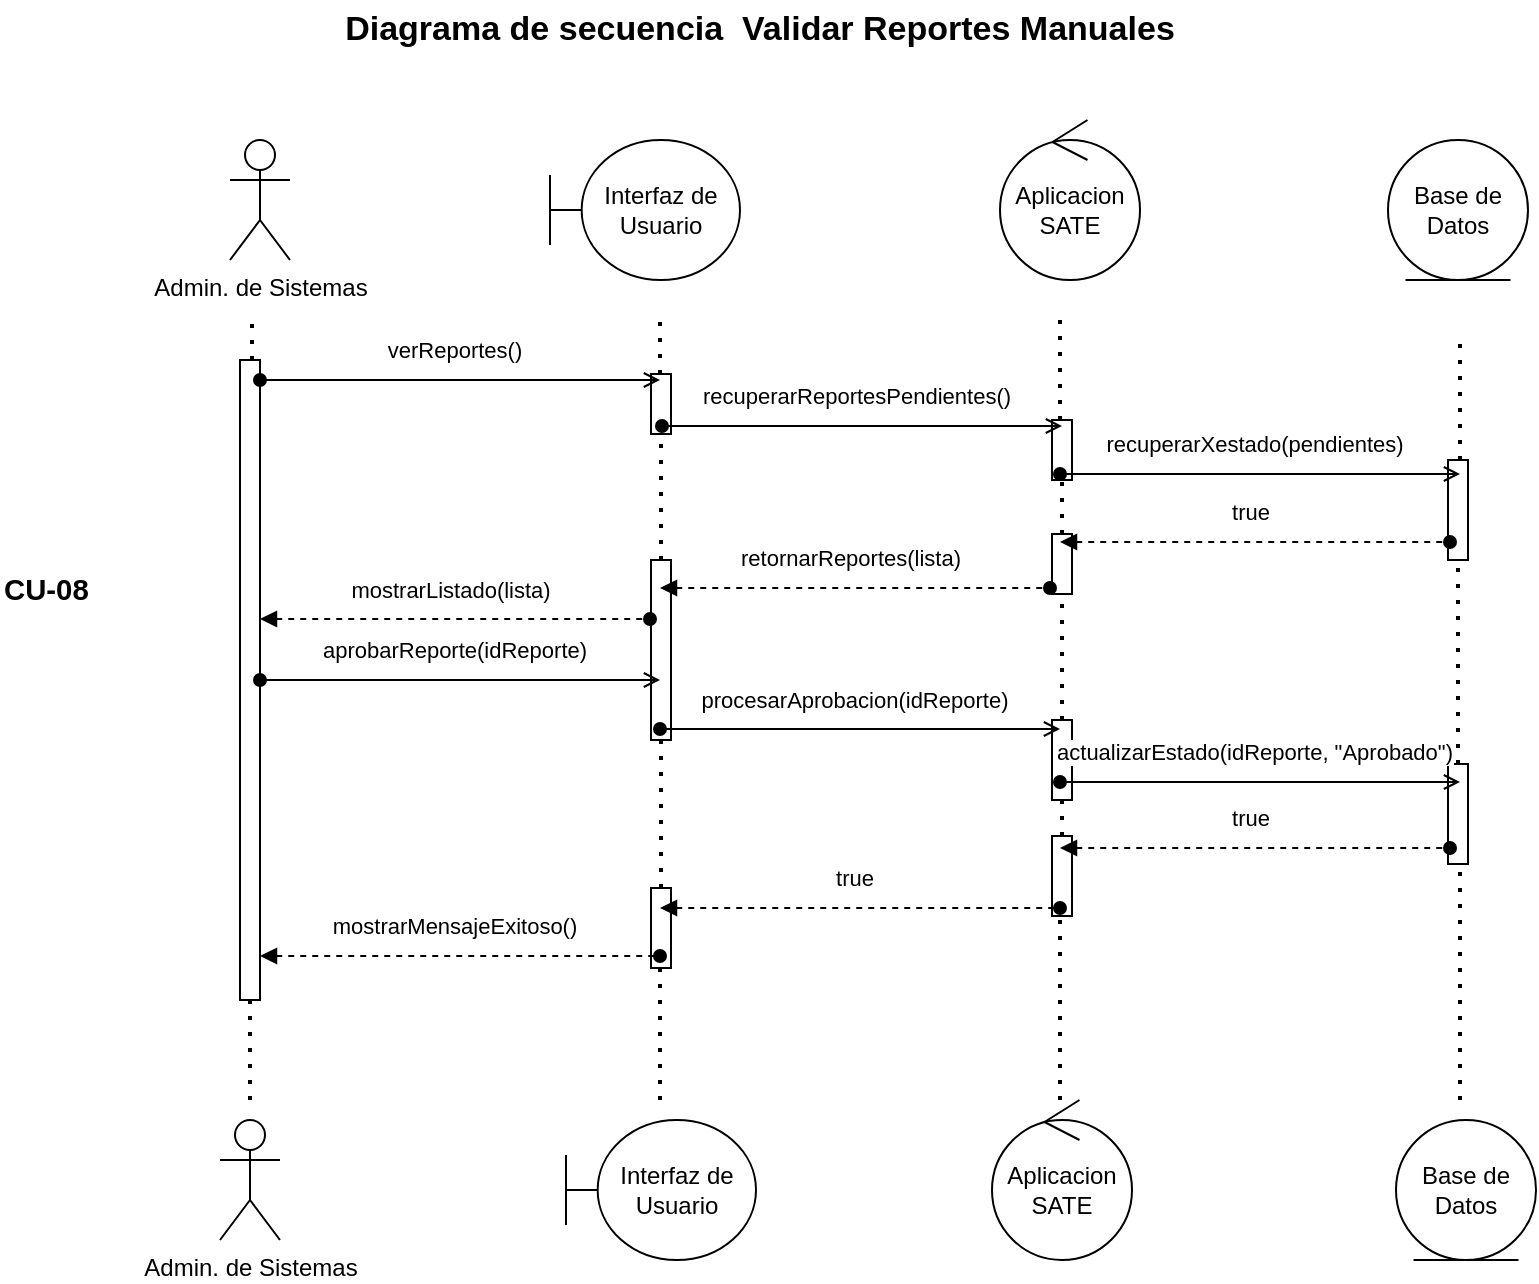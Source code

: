<mxfile version="28.0.6">
  <diagram name="Page-1" id="2YBvvXClWsGukQMizWep">
    <mxGraphModel dx="1426" dy="841" grid="1" gridSize="10" guides="1" tooltips="1" connect="1" arrows="1" fold="1" page="1" pageScale="1" pageWidth="850" pageHeight="1100" math="0" shadow="0">
      <root>
        <mxCell id="0" />
        <mxCell id="1" parent="0" />
        <mxCell id="ZrNpumm7P5dVSFJ-U0I6-4" value="" style="html=1;points=[[0,0,0,0,5],[0,1,0,0,-5],[1,0,0,0,5],[1,1,0,0,-5]];perimeter=orthogonalPerimeter;outlineConnect=0;targetShapes=umlLifeline;portConstraint=eastwest;newEdgeStyle={&quot;curved&quot;:0,&quot;rounded&quot;:0};" vertex="1" parent="1">
          <mxGeometry x="365.5" y="310" width="10" height="90" as="geometry" />
        </mxCell>
        <mxCell id="ZrNpumm7P5dVSFJ-U0I6-30" value="" style="html=1;points=[[0,0,0,0,5],[0,1,0,0,-5],[1,0,0,0,5],[1,1,0,0,-5]];perimeter=orthogonalPerimeter;outlineConnect=0;targetShapes=umlLifeline;portConstraint=eastwest;newEdgeStyle={&quot;curved&quot;:0,&quot;rounded&quot;:0};" vertex="1" parent="1">
          <mxGeometry x="365.5" y="474" width="10" height="40" as="geometry" />
        </mxCell>
        <mxCell id="ZrNpumm7P5dVSFJ-U0I6-28" value="" style="html=1;points=[[0,0,0,0,5],[0,1,0,0,-5],[1,0,0,0,5],[1,1,0,0,-5]];perimeter=orthogonalPerimeter;outlineConnect=0;targetShapes=umlLifeline;portConstraint=eastwest;newEdgeStyle={&quot;curved&quot;:0,&quot;rounded&quot;:0};" vertex="1" parent="1">
          <mxGeometry x="566" y="448" width="10" height="40" as="geometry" />
        </mxCell>
        <mxCell id="ZrNpumm7P5dVSFJ-U0I6-26" value="" style="html=1;points=[[0,0,0,0,5],[0,1,0,0,-5],[1,0,0,0,5],[1,1,0,0,-5]];perimeter=orthogonalPerimeter;outlineConnect=0;targetShapes=umlLifeline;portConstraint=eastwest;newEdgeStyle={&quot;curved&quot;:0,&quot;rounded&quot;:0};" vertex="1" parent="1">
          <mxGeometry x="566" y="390" width="10" height="40" as="geometry" />
        </mxCell>
        <mxCell id="ZrNpumm7P5dVSFJ-U0I6-24" value="" style="html=1;points=[[0,0,0,0,5],[0,1,0,0,-5],[1,0,0,0,5],[1,1,0,0,-5]];perimeter=orthogonalPerimeter;outlineConnect=0;targetShapes=umlLifeline;portConstraint=eastwest;newEdgeStyle={&quot;curved&quot;:0,&quot;rounded&quot;:0};" vertex="1" parent="1">
          <mxGeometry x="566" y="297" width="10" height="30" as="geometry" />
        </mxCell>
        <mxCell id="ZrNpumm7P5dVSFJ-U0I6-22" value="" style="html=1;points=[[0,0,0,0,5],[0,1,0,0,-5],[1,0,0,0,5],[1,1,0,0,-5]];perimeter=orthogonalPerimeter;outlineConnect=0;targetShapes=umlLifeline;portConstraint=eastwest;newEdgeStyle={&quot;curved&quot;:0,&quot;rounded&quot;:0};" vertex="1" parent="1">
          <mxGeometry x="764" y="412" width="10" height="50" as="geometry" />
        </mxCell>
        <mxCell id="ZrNpumm7P5dVSFJ-U0I6-20" value="" style="html=1;points=[[0,0,0,0,5],[0,1,0,0,-5],[1,0,0,0,5],[1,1,0,0,-5]];perimeter=orthogonalPerimeter;outlineConnect=0;targetShapes=umlLifeline;portConstraint=eastwest;newEdgeStyle={&quot;curved&quot;:0,&quot;rounded&quot;:0};" vertex="1" parent="1">
          <mxGeometry x="764" y="260" width="10" height="50" as="geometry" />
        </mxCell>
        <mxCell id="ABZ5sj9WDaekH95xxPdQ-2" value="Admin. de Sistemas" style="shape=umlActor;verticalLabelPosition=bottom;verticalAlign=top;html=1;" parent="1" vertex="1">
          <mxGeometry x="155" y="100" width="30" height="60" as="geometry" />
        </mxCell>
        <mxCell id="ABZ5sj9WDaekH95xxPdQ-3" value="Interfaz de&lt;div&gt;Usuario&lt;/div&gt;" style="shape=umlBoundary;whiteSpace=wrap;html=1;" parent="1" vertex="1">
          <mxGeometry x="315" y="100" width="95" height="70" as="geometry" />
        </mxCell>
        <mxCell id="ABZ5sj9WDaekH95xxPdQ-4" value="Aplicacion&lt;div&gt;SATE&lt;/div&gt;" style="ellipse;shape=umlControl;whiteSpace=wrap;html=1;" parent="1" vertex="1">
          <mxGeometry x="540" y="90" width="70" height="80" as="geometry" />
        </mxCell>
        <mxCell id="ABZ5sj9WDaekH95xxPdQ-5" value="Base de Datos" style="ellipse;shape=umlEntity;whiteSpace=wrap;html=1;" parent="1" vertex="1">
          <mxGeometry x="734" y="100" width="70" height="70" as="geometry" />
        </mxCell>
        <mxCell id="ABZ5sj9WDaekH95xxPdQ-19" value="" style="endArrow=none;dashed=1;html=1;dashPattern=1 3;strokeWidth=2;rounded=0;" parent="1" edge="1" source="ZrNpumm7P5dVSFJ-U0I6-13">
          <mxGeometry width="50" height="50" relative="1" as="geometry">
            <mxPoint x="166" y="500" as="sourcePoint" />
            <mxPoint x="166" y="190" as="targetPoint" />
          </mxGeometry>
        </mxCell>
        <mxCell id="ABZ5sj9WDaekH95xxPdQ-25" value="" style="endArrow=none;dashed=1;html=1;dashPattern=1 3;strokeWidth=2;rounded=0;" parent="1" source="ZrNpumm7P5dVSFJ-U0I6-12" edge="1">
          <mxGeometry width="50" height="50" relative="1" as="geometry">
            <mxPoint x="370" y="500" as="sourcePoint" />
            <mxPoint x="370" y="190" as="targetPoint" />
          </mxGeometry>
        </mxCell>
        <mxCell id="ABZ5sj9WDaekH95xxPdQ-28" value="" style="endArrow=none;dashed=1;html=1;dashPattern=1 3;strokeWidth=2;rounded=0;" parent="1" edge="1" source="ZrNpumm7P5dVSFJ-U0I6-18">
          <mxGeometry width="50" height="50" relative="1" as="geometry">
            <mxPoint x="570" y="500" as="sourcePoint" />
            <mxPoint x="570" y="190" as="targetPoint" />
          </mxGeometry>
        </mxCell>
        <mxCell id="ABZ5sj9WDaekH95xxPdQ-35" value="" style="endArrow=oval;html=1;rounded=0;align=center;verticalAlign=top;endFill=1;labelBackgroundColor=none;endSize=6;startArrow=block;startFill=1;dashed=1;" parent="1" edge="1">
          <mxGeometry relative="1" as="geometry">
            <mxPoint x="170" y="508" as="sourcePoint" />
            <mxPoint x="370" y="508" as="targetPoint" />
          </mxGeometry>
        </mxCell>
        <mxCell id="ABZ5sj9WDaekH95xxPdQ-36" value="mostrarMensajeExitoso()" style="edgeLabel;html=1;align=center;verticalAlign=middle;resizable=0;points=[];" parent="ABZ5sj9WDaekH95xxPdQ-35" vertex="1" connectable="0">
          <mxGeometry x="-0.03" y="-2" relative="1" as="geometry">
            <mxPoint y="-17" as="offset" />
          </mxGeometry>
        </mxCell>
        <mxCell id="ABZ5sj9WDaekH95xxPdQ-45" value="" style="endArrow=none;dashed=1;html=1;dashPattern=1 3;strokeWidth=2;rounded=0;" parent="1" edge="1" source="ZrNpumm7P5dVSFJ-U0I6-20">
          <mxGeometry width="50" height="50" relative="1" as="geometry">
            <mxPoint x="770" y="500" as="sourcePoint" />
            <mxPoint x="770" y="200" as="targetPoint" />
          </mxGeometry>
        </mxCell>
        <mxCell id="ABZ5sj9WDaekH95xxPdQ-86" value="&lt;font face=&quot;Helvetica&quot; style=&quot;color: rgb(0, 0, 0);&quot;&gt;&lt;b&gt;Diagrama de secuencia&amp;nbsp;&lt;/b&gt;&lt;/font&gt;&lt;b&gt;&amp;nbsp;Validar Reportes Manuales&lt;/b&gt;" style="text;html=1;align=center;verticalAlign=middle;whiteSpace=wrap;rounded=0;fontSize=17;labelBackgroundColor=none;" parent="1" vertex="1">
          <mxGeometry x="40" y="30" width="760" height="30" as="geometry" />
        </mxCell>
        <mxCell id="-3YJMCLxWVWfuqVuO418-2" value="&lt;span style=&quot;font-size:11pt;font-family:Calibri,sans-serif;color:#000000;background-color:transparent;font-weight:700;font-style:normal;font-variant:normal;text-decoration:none;vertical-align:baseline;white-space:pre;white-space:pre-wrap;&quot; id=&quot;docs-internal-guid-798fa533-7fff-13b6-7e76-6c3bec179e6d&quot;&gt;CU-08&lt;/span&gt;" style="text;whiteSpace=wrap;html=1;" parent="1" vertex="1">
          <mxGeometry x="40" y="310" width="70" height="40" as="geometry" />
        </mxCell>
        <mxCell id="DB4dcHCmd-6OiOvnecMT-1" value="Admin. de Sistemas" style="shape=umlActor;verticalLabelPosition=bottom;verticalAlign=top;html=1;" parent="1" vertex="1">
          <mxGeometry x="150" y="590" width="30" height="60" as="geometry" />
        </mxCell>
        <mxCell id="DB4dcHCmd-6OiOvnecMT-2" value="Interfaz de&lt;div&gt;Usuario&lt;/div&gt;" style="shape=umlBoundary;whiteSpace=wrap;html=1;" parent="1" vertex="1">
          <mxGeometry x="323" y="590" width="95" height="70" as="geometry" />
        </mxCell>
        <mxCell id="DB4dcHCmd-6OiOvnecMT-3" value="Aplicacion&lt;div&gt;SATE&lt;/div&gt;" style="ellipse;shape=umlControl;whiteSpace=wrap;html=1;" parent="1" vertex="1">
          <mxGeometry x="536" y="580" width="70" height="80" as="geometry" />
        </mxCell>
        <mxCell id="DB4dcHCmd-6OiOvnecMT-4" value="Base de Datos" style="ellipse;shape=umlEntity;whiteSpace=wrap;html=1;" parent="1" vertex="1">
          <mxGeometry x="738" y="590" width="70" height="70" as="geometry" />
        </mxCell>
        <mxCell id="DB4dcHCmd-6OiOvnecMT-30" value="" style="endArrow=oval;html=1;rounded=0;align=center;verticalAlign=top;endFill=1;labelBackgroundColor=none;endSize=6;startArrow=block;startFill=1;dashed=1;" parent="1" edge="1">
          <mxGeometry relative="1" as="geometry">
            <mxPoint x="570" y="301" as="sourcePoint" />
            <mxPoint x="765" y="301" as="targetPoint" />
          </mxGeometry>
        </mxCell>
        <mxCell id="DB4dcHCmd-6OiOvnecMT-31" value="true" style="edgeLabel;html=1;align=center;verticalAlign=middle;resizable=0;points=[];" parent="DB4dcHCmd-6OiOvnecMT-30" vertex="1" connectable="0">
          <mxGeometry x="-0.03" y="-2" relative="1" as="geometry">
            <mxPoint y="-17" as="offset" />
          </mxGeometry>
        </mxCell>
        <mxCell id="DB4dcHCmd-6OiOvnecMT-43" value="" style="endArrow=oval;html=1;rounded=0;align=center;verticalAlign=top;endFill=1;labelBackgroundColor=none;endSize=6;startArrow=block;startFill=1;dashed=1;" parent="1" edge="1">
          <mxGeometry relative="1" as="geometry">
            <mxPoint x="370" y="324" as="sourcePoint" />
            <mxPoint x="565" y="324" as="targetPoint" />
          </mxGeometry>
        </mxCell>
        <mxCell id="DB4dcHCmd-6OiOvnecMT-44" value="retornarReportes(lista)" style="edgeLabel;html=1;align=center;verticalAlign=middle;resizable=0;points=[];" parent="DB4dcHCmd-6OiOvnecMT-43" vertex="1" connectable="0">
          <mxGeometry x="-0.03" y="-2" relative="1" as="geometry">
            <mxPoint y="-17" as="offset" />
          </mxGeometry>
        </mxCell>
        <mxCell id="ZrNpumm7P5dVSFJ-U0I6-2" value="" style="endArrow=open;html=1;rounded=0;align=center;verticalAlign=top;endFill=0;labelBackgroundColor=none;endSize=6;startArrow=oval;startFill=1;" edge="1" parent="1">
          <mxGeometry relative="1" as="geometry">
            <mxPoint x="370" y="394.5" as="sourcePoint" />
            <mxPoint x="570" y="394.5" as="targetPoint" />
          </mxGeometry>
        </mxCell>
        <mxCell id="ZrNpumm7P5dVSFJ-U0I6-3" value="procesarAprobacion(idReporte)" style="edgeLabel;html=1;align=center;verticalAlign=middle;resizable=0;points=[];" vertex="1" connectable="0" parent="ZrNpumm7P5dVSFJ-U0I6-2">
          <mxGeometry x="-0.03" y="-2" relative="1" as="geometry">
            <mxPoint y="-17" as="offset" />
          </mxGeometry>
        </mxCell>
        <mxCell id="ZrNpumm7P5dVSFJ-U0I6-5" value="" style="endArrow=none;dashed=1;html=1;dashPattern=1 3;strokeWidth=2;rounded=0;" edge="1" parent="1" source="ZrNpumm7P5dVSFJ-U0I6-30" target="ZrNpumm7P5dVSFJ-U0I6-4">
          <mxGeometry width="50" height="50" relative="1" as="geometry">
            <mxPoint x="370" y="500" as="sourcePoint" />
            <mxPoint x="370" y="190" as="targetPoint" />
          </mxGeometry>
        </mxCell>
        <mxCell id="ZrNpumm7P5dVSFJ-U0I6-6" value="" style="endArrow=open;html=1;rounded=0;align=center;verticalAlign=top;endFill=0;labelBackgroundColor=none;endSize=6;startArrow=oval;startFill=1;" edge="1" parent="1">
          <mxGeometry relative="1" as="geometry">
            <mxPoint x="570" y="421" as="sourcePoint" />
            <mxPoint x="770" y="421" as="targetPoint" />
          </mxGeometry>
        </mxCell>
        <mxCell id="ZrNpumm7P5dVSFJ-U0I6-7" value="actualizarEstado(idReporte, &quot;Aprobado&quot;)" style="edgeLabel;html=1;align=center;verticalAlign=middle;resizable=0;points=[];" vertex="1" connectable="0" parent="ZrNpumm7P5dVSFJ-U0I6-6">
          <mxGeometry x="-0.03" y="-2" relative="1" as="geometry">
            <mxPoint y="-17" as="offset" />
          </mxGeometry>
        </mxCell>
        <mxCell id="ZrNpumm7P5dVSFJ-U0I6-8" value="" style="endArrow=oval;html=1;rounded=0;align=center;verticalAlign=top;endFill=1;labelBackgroundColor=none;endSize=6;startArrow=block;startFill=1;dashed=1;" edge="1" parent="1">
          <mxGeometry relative="1" as="geometry">
            <mxPoint x="570" y="454" as="sourcePoint" />
            <mxPoint x="765" y="454" as="targetPoint" />
          </mxGeometry>
        </mxCell>
        <mxCell id="ZrNpumm7P5dVSFJ-U0I6-9" value="true" style="edgeLabel;html=1;align=center;verticalAlign=middle;resizable=0;points=[];" vertex="1" connectable="0" parent="ZrNpumm7P5dVSFJ-U0I6-8">
          <mxGeometry x="-0.03" y="-2" relative="1" as="geometry">
            <mxPoint y="-17" as="offset" />
          </mxGeometry>
        </mxCell>
        <mxCell id="ZrNpumm7P5dVSFJ-U0I6-10" value="" style="endArrow=oval;html=1;rounded=0;align=center;verticalAlign=top;endFill=1;labelBackgroundColor=none;endSize=6;startArrow=block;startFill=1;dashed=1;" edge="1" parent="1">
          <mxGeometry relative="1" as="geometry">
            <mxPoint x="370" y="484" as="sourcePoint" />
            <mxPoint x="570" y="484" as="targetPoint" />
          </mxGeometry>
        </mxCell>
        <mxCell id="ZrNpumm7P5dVSFJ-U0I6-11" value="true" style="edgeLabel;html=1;align=center;verticalAlign=middle;resizable=0;points=[];" vertex="1" connectable="0" parent="ZrNpumm7P5dVSFJ-U0I6-10">
          <mxGeometry x="-0.03" y="-2" relative="1" as="geometry">
            <mxPoint y="-17" as="offset" />
          </mxGeometry>
        </mxCell>
        <mxCell id="ZrNpumm7P5dVSFJ-U0I6-14" value="" style="endArrow=none;dashed=1;html=1;dashPattern=1 3;strokeWidth=2;rounded=0;" edge="1" parent="1">
          <mxGeometry width="50" height="50" relative="1" as="geometry">
            <mxPoint x="165" y="580" as="sourcePoint" />
            <mxPoint x="165" y="490" as="targetPoint" />
          </mxGeometry>
        </mxCell>
        <mxCell id="ZrNpumm7P5dVSFJ-U0I6-13" value="" style="html=1;points=[[0,0,0,0,5],[0,1,0,0,-5],[1,0,0,0,5],[1,1,0,0,-5]];perimeter=orthogonalPerimeter;outlineConnect=0;targetShapes=umlLifeline;portConstraint=eastwest;newEdgeStyle={&quot;curved&quot;:0,&quot;rounded&quot;:0};" vertex="1" parent="1">
          <mxGeometry x="160" y="210" width="10" height="320" as="geometry" />
        </mxCell>
        <mxCell id="ZrNpumm7P5dVSFJ-U0I6-17" value="" style="endArrow=none;dashed=1;html=1;dashPattern=1 3;strokeWidth=2;rounded=0;" edge="1" parent="1" source="ZrNpumm7P5dVSFJ-U0I6-4" target="ZrNpumm7P5dVSFJ-U0I6-12">
          <mxGeometry width="50" height="50" relative="1" as="geometry">
            <mxPoint x="370" y="310" as="sourcePoint" />
            <mxPoint x="370" y="190" as="targetPoint" />
          </mxGeometry>
        </mxCell>
        <mxCell id="ZrNpumm7P5dVSFJ-U0I6-12" value="" style="html=1;points=[[0,0,0,0,5],[0,1,0,0,-5],[1,0,0,0,5],[1,1,0,0,-5]];perimeter=orthogonalPerimeter;outlineConnect=0;targetShapes=umlLifeline;portConstraint=eastwest;newEdgeStyle={&quot;curved&quot;:0,&quot;rounded&quot;:0};" vertex="1" parent="1">
          <mxGeometry x="365.5" y="217" width="10" height="30" as="geometry" />
        </mxCell>
        <mxCell id="ABZ5sj9WDaekH95xxPdQ-17" value="" style="endArrow=open;html=1;rounded=0;align=center;verticalAlign=top;endFill=0;labelBackgroundColor=none;endSize=6;startArrow=oval;startFill=1;" parent="1" edge="1">
          <mxGeometry relative="1" as="geometry">
            <mxPoint x="170" y="220" as="sourcePoint" />
            <mxPoint x="370" y="220" as="targetPoint" />
          </mxGeometry>
        </mxCell>
        <mxCell id="ABZ5sj9WDaekH95xxPdQ-24" value="verReportes()" style="edgeLabel;html=1;align=center;verticalAlign=middle;resizable=0;points=[];" parent="ABZ5sj9WDaekH95xxPdQ-17" vertex="1" connectable="0">
          <mxGeometry x="-0.03" y="-2" relative="1" as="geometry">
            <mxPoint y="-17" as="offset" />
          </mxGeometry>
        </mxCell>
        <mxCell id="ZrNpumm7P5dVSFJ-U0I6-19" value="" style="endArrow=none;dashed=1;html=1;dashPattern=1 3;strokeWidth=2;rounded=0;" edge="1" parent="1" source="ZrNpumm7P5dVSFJ-U0I6-24" target="ZrNpumm7P5dVSFJ-U0I6-18">
          <mxGeometry width="50" height="50" relative="1" as="geometry">
            <mxPoint x="570" y="500" as="sourcePoint" />
            <mxPoint x="570" y="190" as="targetPoint" />
          </mxGeometry>
        </mxCell>
        <mxCell id="ZrNpumm7P5dVSFJ-U0I6-18" value="" style="html=1;points=[[0,0,0,0,5],[0,1,0,0,-5],[1,0,0,0,5],[1,1,0,0,-5]];perimeter=orthogonalPerimeter;outlineConnect=0;targetShapes=umlLifeline;portConstraint=eastwest;newEdgeStyle={&quot;curved&quot;:0,&quot;rounded&quot;:0};" vertex="1" parent="1">
          <mxGeometry x="566" y="240" width="10" height="30" as="geometry" />
        </mxCell>
        <mxCell id="DB4dcHCmd-6OiOvnecMT-32" value="" style="endArrow=open;html=1;rounded=0;align=center;verticalAlign=top;endFill=0;labelBackgroundColor=none;endSize=6;startArrow=oval;startFill=1;" parent="1" edge="1">
          <mxGeometry relative="1" as="geometry">
            <mxPoint x="570" y="267" as="sourcePoint" />
            <mxPoint x="770" y="267" as="targetPoint" />
          </mxGeometry>
        </mxCell>
        <mxCell id="DB4dcHCmd-6OiOvnecMT-33" value="recuperarXestado(pendientes)" style="edgeLabel;html=1;align=center;verticalAlign=middle;resizable=0;points=[];" parent="DB4dcHCmd-6OiOvnecMT-32" vertex="1" connectable="0">
          <mxGeometry x="-0.03" y="-2" relative="1" as="geometry">
            <mxPoint y="-17" as="offset" />
          </mxGeometry>
        </mxCell>
        <mxCell id="DB4dcHCmd-6OiOvnecMT-41" value="" style="endArrow=open;html=1;rounded=0;align=center;verticalAlign=top;endFill=0;labelBackgroundColor=none;endSize=6;startArrow=oval;startFill=1;" parent="1" edge="1">
          <mxGeometry relative="1" as="geometry">
            <mxPoint x="371" y="243" as="sourcePoint" />
            <mxPoint x="571" y="243" as="targetPoint" />
          </mxGeometry>
        </mxCell>
        <mxCell id="DB4dcHCmd-6OiOvnecMT-42" value="recuperarReportesPendientes()" style="edgeLabel;html=1;align=center;verticalAlign=middle;resizable=0;points=[];" parent="DB4dcHCmd-6OiOvnecMT-41" vertex="1" connectable="0">
          <mxGeometry x="-0.03" y="-2" relative="1" as="geometry">
            <mxPoint y="-17" as="offset" />
          </mxGeometry>
        </mxCell>
        <mxCell id="ZrNpumm7P5dVSFJ-U0I6-21" value="" style="endArrow=none;dashed=1;html=1;dashPattern=1 3;strokeWidth=2;rounded=0;" edge="1" parent="1" source="ZrNpumm7P5dVSFJ-U0I6-22" target="ZrNpumm7P5dVSFJ-U0I6-20">
          <mxGeometry width="50" height="50" relative="1" as="geometry">
            <mxPoint x="770" y="500" as="sourcePoint" />
            <mxPoint x="770" y="200" as="targetPoint" />
          </mxGeometry>
        </mxCell>
        <mxCell id="ZrNpumm7P5dVSFJ-U0I6-23" value="" style="endArrow=none;dashed=1;html=1;dashPattern=1 3;strokeWidth=2;rounded=0;" edge="1" parent="1" target="ZrNpumm7P5dVSFJ-U0I6-22">
          <mxGeometry width="50" height="50" relative="1" as="geometry">
            <mxPoint x="770" y="580" as="sourcePoint" />
            <mxPoint x="770" y="310" as="targetPoint" />
          </mxGeometry>
        </mxCell>
        <mxCell id="ZrNpumm7P5dVSFJ-U0I6-25" value="" style="endArrow=none;dashed=1;html=1;dashPattern=1 3;strokeWidth=2;rounded=0;" edge="1" parent="1" source="ZrNpumm7P5dVSFJ-U0I6-26" target="ZrNpumm7P5dVSFJ-U0I6-24">
          <mxGeometry width="50" height="50" relative="1" as="geometry">
            <mxPoint x="570" y="500" as="sourcePoint" />
            <mxPoint x="570" y="270" as="targetPoint" />
          </mxGeometry>
        </mxCell>
        <mxCell id="ZrNpumm7P5dVSFJ-U0I6-27" value="" style="endArrow=none;dashed=1;html=1;dashPattern=1 3;strokeWidth=2;rounded=0;" edge="1" parent="1" source="ZrNpumm7P5dVSFJ-U0I6-28" target="ZrNpumm7P5dVSFJ-U0I6-26">
          <mxGeometry width="50" height="50" relative="1" as="geometry">
            <mxPoint x="570" y="500" as="sourcePoint" />
            <mxPoint x="570" y="327" as="targetPoint" />
          </mxGeometry>
        </mxCell>
        <mxCell id="ZrNpumm7P5dVSFJ-U0I6-29" value="" style="endArrow=none;dashed=1;html=1;dashPattern=1 3;strokeWidth=2;rounded=0;" edge="1" parent="1" target="ZrNpumm7P5dVSFJ-U0I6-28">
          <mxGeometry width="50" height="50" relative="1" as="geometry">
            <mxPoint x="570" y="580" as="sourcePoint" />
            <mxPoint x="570" y="400" as="targetPoint" />
          </mxGeometry>
        </mxCell>
        <mxCell id="ZrNpumm7P5dVSFJ-U0I6-32" value="" style="endArrow=none;dashed=1;html=1;dashPattern=1 3;strokeWidth=2;rounded=0;" edge="1" parent="1" target="ZrNpumm7P5dVSFJ-U0I6-30">
          <mxGeometry width="50" height="50" relative="1" as="geometry">
            <mxPoint x="370" y="580" as="sourcePoint" />
            <mxPoint x="370" y="370" as="targetPoint" />
          </mxGeometry>
        </mxCell>
        <mxCell id="ZrNpumm7P5dVSFJ-U0I6-33" value="" style="endArrow=oval;html=1;rounded=0;align=center;verticalAlign=top;endFill=1;labelBackgroundColor=none;endSize=6;startArrow=block;startFill=1;dashed=1;" edge="1" parent="1">
          <mxGeometry relative="1" as="geometry">
            <mxPoint x="170" y="339.5" as="sourcePoint" />
            <mxPoint x="365" y="339.5" as="targetPoint" />
          </mxGeometry>
        </mxCell>
        <mxCell id="ZrNpumm7P5dVSFJ-U0I6-34" value="mostrarListado(lista)" style="edgeLabel;html=1;align=center;verticalAlign=middle;resizable=0;points=[];" vertex="1" connectable="0" parent="ZrNpumm7P5dVSFJ-U0I6-33">
          <mxGeometry x="-0.03" y="-2" relative="1" as="geometry">
            <mxPoint y="-17" as="offset" />
          </mxGeometry>
        </mxCell>
        <mxCell id="ZrNpumm7P5dVSFJ-U0I6-35" value="" style="endArrow=open;html=1;rounded=0;align=center;verticalAlign=top;endFill=0;labelBackgroundColor=none;endSize=6;startArrow=oval;startFill=1;" edge="1" parent="1">
          <mxGeometry relative="1" as="geometry">
            <mxPoint x="170" y="370" as="sourcePoint" />
            <mxPoint x="370" y="370" as="targetPoint" />
          </mxGeometry>
        </mxCell>
        <mxCell id="ZrNpumm7P5dVSFJ-U0I6-36" value="aprobarReporte(idReporte)" style="edgeLabel;html=1;align=center;verticalAlign=middle;resizable=0;points=[];" vertex="1" connectable="0" parent="ZrNpumm7P5dVSFJ-U0I6-35">
          <mxGeometry x="-0.03" y="-2" relative="1" as="geometry">
            <mxPoint y="-17" as="offset" />
          </mxGeometry>
        </mxCell>
      </root>
    </mxGraphModel>
  </diagram>
</mxfile>
